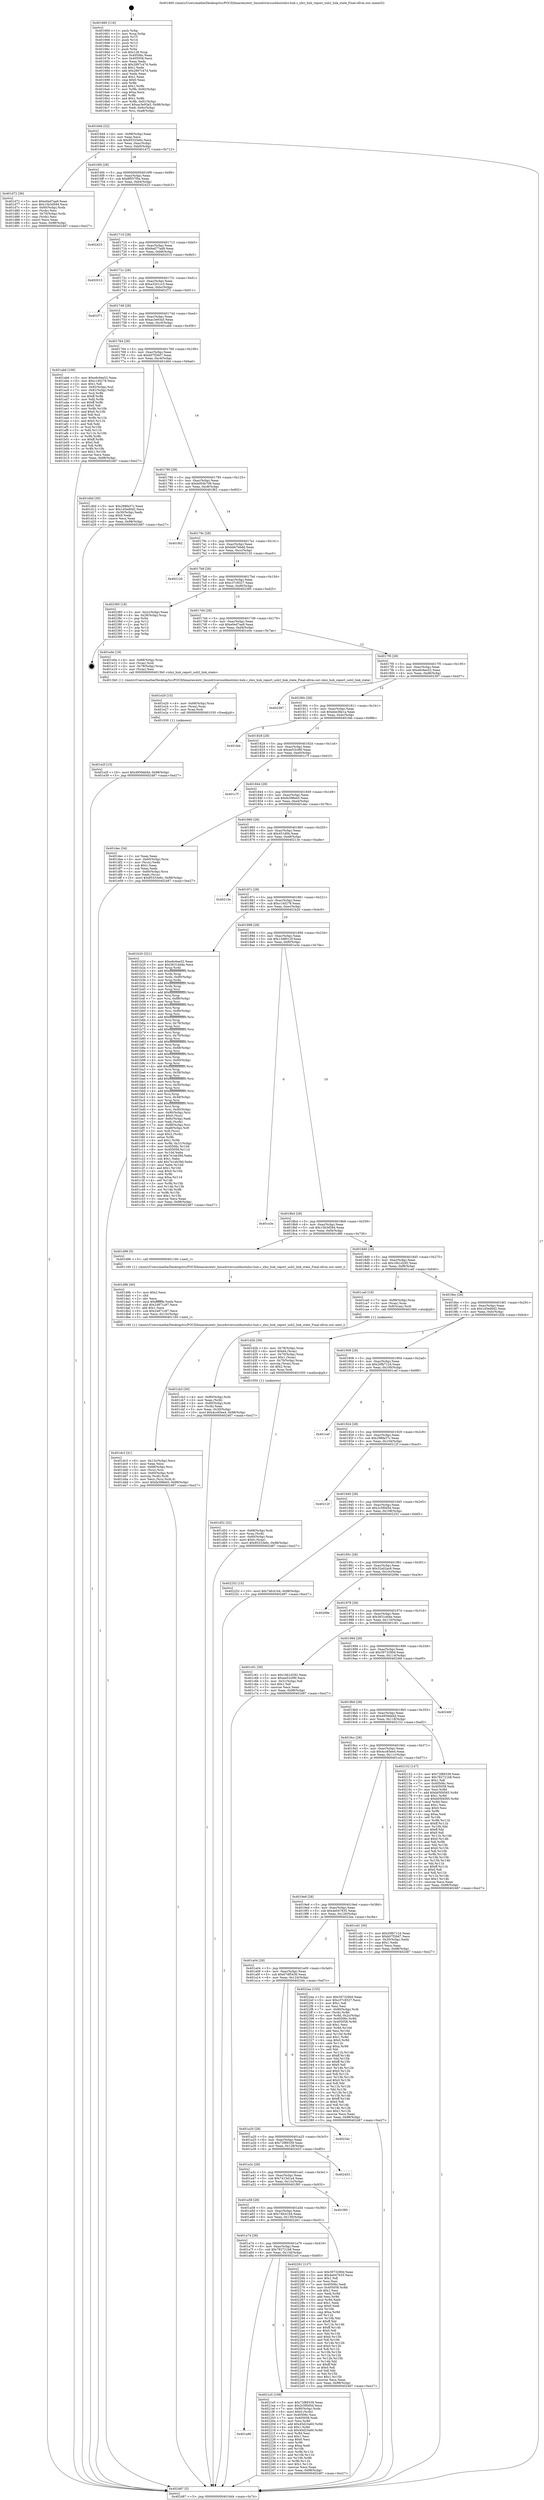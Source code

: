 digraph "0x401660" {
  label = "0x401660 (/mnt/c/Users/mathe/Desktop/tcc/POCII/binaries/extr_linuxdriversusbhostxhci-hub.c_xhci_hub_report_usb2_link_state_Final-ollvm.out::main(0))"
  labelloc = "t"
  node[shape=record]

  Entry [label="",width=0.3,height=0.3,shape=circle,fillcolor=black,style=filled]
  "0x4016d4" [label="{
     0x4016d4 [32]\l
     | [instrs]\l
     &nbsp;&nbsp;0x4016d4 \<+6\>: mov -0x98(%rbp),%eax\l
     &nbsp;&nbsp;0x4016da \<+2\>: mov %eax,%ecx\l
     &nbsp;&nbsp;0x4016dc \<+6\>: sub $0x85333e6c,%ecx\l
     &nbsp;&nbsp;0x4016e2 \<+6\>: mov %eax,-0xac(%rbp)\l
     &nbsp;&nbsp;0x4016e8 \<+6\>: mov %ecx,-0xb0(%rbp)\l
     &nbsp;&nbsp;0x4016ee \<+6\>: je 0000000000401d72 \<main+0x712\>\l
  }"]
  "0x401d72" [label="{
     0x401d72 [36]\l
     | [instrs]\l
     &nbsp;&nbsp;0x401d72 \<+5\>: mov $0xe0ed7aa9,%eax\l
     &nbsp;&nbsp;0x401d77 \<+5\>: mov $0x15b3d594,%ecx\l
     &nbsp;&nbsp;0x401d7c \<+4\>: mov -0x60(%rbp),%rdx\l
     &nbsp;&nbsp;0x401d80 \<+2\>: mov (%rdx),%esi\l
     &nbsp;&nbsp;0x401d82 \<+4\>: mov -0x70(%rbp),%rdx\l
     &nbsp;&nbsp;0x401d86 \<+2\>: cmp (%rdx),%esi\l
     &nbsp;&nbsp;0x401d88 \<+3\>: cmovl %ecx,%eax\l
     &nbsp;&nbsp;0x401d8b \<+6\>: mov %eax,-0x98(%rbp)\l
     &nbsp;&nbsp;0x401d91 \<+5\>: jmp 0000000000402487 \<main+0xe27\>\l
  }"]
  "0x4016f4" [label="{
     0x4016f4 [28]\l
     | [instrs]\l
     &nbsp;&nbsp;0x4016f4 \<+5\>: jmp 00000000004016f9 \<main+0x99\>\l
     &nbsp;&nbsp;0x4016f9 \<+6\>: mov -0xac(%rbp),%eax\l
     &nbsp;&nbsp;0x4016ff \<+5\>: sub $0x8f557f5e,%eax\l
     &nbsp;&nbsp;0x401704 \<+6\>: mov %eax,-0xb4(%rbp)\l
     &nbsp;&nbsp;0x40170a \<+6\>: je 0000000000402423 \<main+0xdc3\>\l
  }"]
  Exit [label="",width=0.3,height=0.3,shape=circle,fillcolor=black,style=filled,peripheries=2]
  "0x402423" [label="{
     0x402423\l
  }", style=dashed]
  "0x401710" [label="{
     0x401710 [28]\l
     | [instrs]\l
     &nbsp;&nbsp;0x401710 \<+5\>: jmp 0000000000401715 \<main+0xb5\>\l
     &nbsp;&nbsp;0x401715 \<+6\>: mov -0xac(%rbp),%eax\l
     &nbsp;&nbsp;0x40171b \<+5\>: sub $0x9ad77ad9,%eax\l
     &nbsp;&nbsp;0x401720 \<+6\>: mov %eax,-0xb8(%rbp)\l
     &nbsp;&nbsp;0x401726 \<+6\>: je 0000000000402015 \<main+0x9b5\>\l
  }"]
  "0x401a90" [label="{
     0x401a90\l
  }", style=dashed]
  "0x402015" [label="{
     0x402015\l
  }", style=dashed]
  "0x40172c" [label="{
     0x40172c [28]\l
     | [instrs]\l
     &nbsp;&nbsp;0x40172c \<+5\>: jmp 0000000000401731 \<main+0xd1\>\l
     &nbsp;&nbsp;0x401731 \<+6\>: mov -0xac(%rbp),%eax\l
     &nbsp;&nbsp;0x401737 \<+5\>: sub $0xa3201cc3,%eax\l
     &nbsp;&nbsp;0x40173c \<+6\>: mov %eax,-0xbc(%rbp)\l
     &nbsp;&nbsp;0x401742 \<+6\>: je 0000000000401f71 \<main+0x911\>\l
  }"]
  "0x4021e5" [label="{
     0x4021e5 [109]\l
     | [instrs]\l
     &nbsp;&nbsp;0x4021e5 \<+5\>: mov $0x72f89339,%eax\l
     &nbsp;&nbsp;0x4021ea \<+5\>: mov $0x2c5f0d5d,%ecx\l
     &nbsp;&nbsp;0x4021ef \<+7\>: mov -0x90(%rbp),%rdx\l
     &nbsp;&nbsp;0x4021f6 \<+6\>: movl $0x0,(%rdx)\l
     &nbsp;&nbsp;0x4021fc \<+7\>: mov 0x40506c,%esi\l
     &nbsp;&nbsp;0x402203 \<+7\>: mov 0x405058,%edi\l
     &nbsp;&nbsp;0x40220a \<+3\>: mov %esi,%r8d\l
     &nbsp;&nbsp;0x40220d \<+7\>: add $0x45d23a60,%r8d\l
     &nbsp;&nbsp;0x402214 \<+4\>: sub $0x1,%r8d\l
     &nbsp;&nbsp;0x402218 \<+7\>: sub $0x45d23a60,%r8d\l
     &nbsp;&nbsp;0x40221f \<+4\>: imul %r8d,%esi\l
     &nbsp;&nbsp;0x402223 \<+3\>: and $0x1,%esi\l
     &nbsp;&nbsp;0x402226 \<+3\>: cmp $0x0,%esi\l
     &nbsp;&nbsp;0x402229 \<+4\>: sete %r9b\l
     &nbsp;&nbsp;0x40222d \<+3\>: cmp $0xa,%edi\l
     &nbsp;&nbsp;0x402230 \<+4\>: setl %r10b\l
     &nbsp;&nbsp;0x402234 \<+3\>: mov %r9b,%r11b\l
     &nbsp;&nbsp;0x402237 \<+3\>: and %r10b,%r11b\l
     &nbsp;&nbsp;0x40223a \<+3\>: xor %r10b,%r9b\l
     &nbsp;&nbsp;0x40223d \<+3\>: or %r9b,%r11b\l
     &nbsp;&nbsp;0x402240 \<+4\>: test $0x1,%r11b\l
     &nbsp;&nbsp;0x402244 \<+3\>: cmovne %ecx,%eax\l
     &nbsp;&nbsp;0x402247 \<+6\>: mov %eax,-0x98(%rbp)\l
     &nbsp;&nbsp;0x40224d \<+5\>: jmp 0000000000402487 \<main+0xe27\>\l
  }"]
  "0x401f71" [label="{
     0x401f71\l
  }", style=dashed]
  "0x401748" [label="{
     0x401748 [28]\l
     | [instrs]\l
     &nbsp;&nbsp;0x401748 \<+5\>: jmp 000000000040174d \<main+0xed\>\l
     &nbsp;&nbsp;0x40174d \<+6\>: mov -0xac(%rbp),%eax\l
     &nbsp;&nbsp;0x401753 \<+5\>: sub $0xac3e93a5,%eax\l
     &nbsp;&nbsp;0x401758 \<+6\>: mov %eax,-0xc0(%rbp)\l
     &nbsp;&nbsp;0x40175e \<+6\>: je 0000000000401ab6 \<main+0x456\>\l
  }"]
  "0x401a74" [label="{
     0x401a74 [28]\l
     | [instrs]\l
     &nbsp;&nbsp;0x401a74 \<+5\>: jmp 0000000000401a79 \<main+0x419\>\l
     &nbsp;&nbsp;0x401a79 \<+6\>: mov -0xac(%rbp),%eax\l
     &nbsp;&nbsp;0x401a7f \<+5\>: sub $0x782721b8,%eax\l
     &nbsp;&nbsp;0x401a84 \<+6\>: mov %eax,-0x134(%rbp)\l
     &nbsp;&nbsp;0x401a8a \<+6\>: je 00000000004021e5 \<main+0xb85\>\l
  }"]
  "0x401ab6" [label="{
     0x401ab6 [106]\l
     | [instrs]\l
     &nbsp;&nbsp;0x401ab6 \<+5\>: mov $0xe6c6ee52,%eax\l
     &nbsp;&nbsp;0x401abb \<+5\>: mov $0xc140278,%ecx\l
     &nbsp;&nbsp;0x401ac0 \<+2\>: mov $0x1,%dl\l
     &nbsp;&nbsp;0x401ac2 \<+7\>: mov -0x92(%rbp),%sil\l
     &nbsp;&nbsp;0x401ac9 \<+7\>: mov -0x91(%rbp),%dil\l
     &nbsp;&nbsp;0x401ad0 \<+3\>: mov %sil,%r8b\l
     &nbsp;&nbsp;0x401ad3 \<+4\>: xor $0xff,%r8b\l
     &nbsp;&nbsp;0x401ad7 \<+3\>: mov %dil,%r9b\l
     &nbsp;&nbsp;0x401ada \<+4\>: xor $0xff,%r9b\l
     &nbsp;&nbsp;0x401ade \<+3\>: xor $0x0,%dl\l
     &nbsp;&nbsp;0x401ae1 \<+3\>: mov %r8b,%r10b\l
     &nbsp;&nbsp;0x401ae4 \<+4\>: and $0x0,%r10b\l
     &nbsp;&nbsp;0x401ae8 \<+3\>: and %dl,%sil\l
     &nbsp;&nbsp;0x401aeb \<+3\>: mov %r9b,%r11b\l
     &nbsp;&nbsp;0x401aee \<+4\>: and $0x0,%r11b\l
     &nbsp;&nbsp;0x401af2 \<+3\>: and %dl,%dil\l
     &nbsp;&nbsp;0x401af5 \<+3\>: or %sil,%r10b\l
     &nbsp;&nbsp;0x401af8 \<+3\>: or %dil,%r11b\l
     &nbsp;&nbsp;0x401afb \<+3\>: xor %r11b,%r10b\l
     &nbsp;&nbsp;0x401afe \<+3\>: or %r9b,%r8b\l
     &nbsp;&nbsp;0x401b01 \<+4\>: xor $0xff,%r8b\l
     &nbsp;&nbsp;0x401b05 \<+3\>: or $0x0,%dl\l
     &nbsp;&nbsp;0x401b08 \<+3\>: and %dl,%r8b\l
     &nbsp;&nbsp;0x401b0b \<+3\>: or %r8b,%r10b\l
     &nbsp;&nbsp;0x401b0e \<+4\>: test $0x1,%r10b\l
     &nbsp;&nbsp;0x401b12 \<+3\>: cmovne %ecx,%eax\l
     &nbsp;&nbsp;0x401b15 \<+6\>: mov %eax,-0x98(%rbp)\l
     &nbsp;&nbsp;0x401b1b \<+5\>: jmp 0000000000402487 \<main+0xe27\>\l
  }"]
  "0x401764" [label="{
     0x401764 [28]\l
     | [instrs]\l
     &nbsp;&nbsp;0x401764 \<+5\>: jmp 0000000000401769 \<main+0x109\>\l
     &nbsp;&nbsp;0x401769 \<+6\>: mov -0xac(%rbp),%eax\l
     &nbsp;&nbsp;0x40176f \<+5\>: sub $0xb07f26d7,%eax\l
     &nbsp;&nbsp;0x401774 \<+6\>: mov %eax,-0xc4(%rbp)\l
     &nbsp;&nbsp;0x40177a \<+6\>: je 0000000000401d0d \<main+0x6ad\>\l
  }"]
  "0x402487" [label="{
     0x402487 [5]\l
     | [instrs]\l
     &nbsp;&nbsp;0x402487 \<+5\>: jmp 00000000004016d4 \<main+0x74\>\l
  }"]
  "0x401660" [label="{
     0x401660 [116]\l
     | [instrs]\l
     &nbsp;&nbsp;0x401660 \<+1\>: push %rbp\l
     &nbsp;&nbsp;0x401661 \<+3\>: mov %rsp,%rbp\l
     &nbsp;&nbsp;0x401664 \<+2\>: push %r15\l
     &nbsp;&nbsp;0x401666 \<+2\>: push %r14\l
     &nbsp;&nbsp;0x401668 \<+2\>: push %r13\l
     &nbsp;&nbsp;0x40166a \<+2\>: push %r12\l
     &nbsp;&nbsp;0x40166c \<+1\>: push %rbx\l
     &nbsp;&nbsp;0x40166d \<+7\>: sub $0x128,%rsp\l
     &nbsp;&nbsp;0x401674 \<+7\>: mov 0x40506c,%eax\l
     &nbsp;&nbsp;0x40167b \<+7\>: mov 0x405058,%ecx\l
     &nbsp;&nbsp;0x401682 \<+2\>: mov %eax,%edx\l
     &nbsp;&nbsp;0x401684 \<+6\>: sub $0x2897c47d,%edx\l
     &nbsp;&nbsp;0x40168a \<+3\>: sub $0x1,%edx\l
     &nbsp;&nbsp;0x40168d \<+6\>: add $0x2897c47d,%edx\l
     &nbsp;&nbsp;0x401693 \<+3\>: imul %edx,%eax\l
     &nbsp;&nbsp;0x401696 \<+3\>: and $0x1,%eax\l
     &nbsp;&nbsp;0x401699 \<+3\>: cmp $0x0,%eax\l
     &nbsp;&nbsp;0x40169c \<+4\>: sete %r8b\l
     &nbsp;&nbsp;0x4016a0 \<+4\>: and $0x1,%r8b\l
     &nbsp;&nbsp;0x4016a4 \<+7\>: mov %r8b,-0x92(%rbp)\l
     &nbsp;&nbsp;0x4016ab \<+3\>: cmp $0xa,%ecx\l
     &nbsp;&nbsp;0x4016ae \<+4\>: setl %r8b\l
     &nbsp;&nbsp;0x4016b2 \<+4\>: and $0x1,%r8b\l
     &nbsp;&nbsp;0x4016b6 \<+7\>: mov %r8b,-0x91(%rbp)\l
     &nbsp;&nbsp;0x4016bd \<+10\>: movl $0xac3e93a5,-0x98(%rbp)\l
     &nbsp;&nbsp;0x4016c7 \<+6\>: mov %edi,-0x9c(%rbp)\l
     &nbsp;&nbsp;0x4016cd \<+7\>: mov %rsi,-0xa8(%rbp)\l
  }"]
  "0x402261" [label="{
     0x402261 [137]\l
     | [instrs]\l
     &nbsp;&nbsp;0x402261 \<+5\>: mov $0x3973290d,%eax\l
     &nbsp;&nbsp;0x402266 \<+5\>: mov $0x4e047635,%ecx\l
     &nbsp;&nbsp;0x40226b \<+2\>: mov $0x1,%dl\l
     &nbsp;&nbsp;0x40226d \<+2\>: xor %esi,%esi\l
     &nbsp;&nbsp;0x40226f \<+7\>: mov 0x40506c,%edi\l
     &nbsp;&nbsp;0x402276 \<+8\>: mov 0x405058,%r8d\l
     &nbsp;&nbsp;0x40227e \<+3\>: sub $0x1,%esi\l
     &nbsp;&nbsp;0x402281 \<+3\>: mov %edi,%r9d\l
     &nbsp;&nbsp;0x402284 \<+3\>: add %esi,%r9d\l
     &nbsp;&nbsp;0x402287 \<+4\>: imul %r9d,%edi\l
     &nbsp;&nbsp;0x40228b \<+3\>: and $0x1,%edi\l
     &nbsp;&nbsp;0x40228e \<+3\>: cmp $0x0,%edi\l
     &nbsp;&nbsp;0x402291 \<+4\>: sete %r10b\l
     &nbsp;&nbsp;0x402295 \<+4\>: cmp $0xa,%r8d\l
     &nbsp;&nbsp;0x402299 \<+4\>: setl %r11b\l
     &nbsp;&nbsp;0x40229d \<+3\>: mov %r10b,%bl\l
     &nbsp;&nbsp;0x4022a0 \<+3\>: xor $0xff,%bl\l
     &nbsp;&nbsp;0x4022a3 \<+3\>: mov %r11b,%r14b\l
     &nbsp;&nbsp;0x4022a6 \<+4\>: xor $0xff,%r14b\l
     &nbsp;&nbsp;0x4022aa \<+3\>: xor $0x0,%dl\l
     &nbsp;&nbsp;0x4022ad \<+3\>: mov %bl,%r15b\l
     &nbsp;&nbsp;0x4022b0 \<+4\>: and $0x0,%r15b\l
     &nbsp;&nbsp;0x4022b4 \<+3\>: and %dl,%r10b\l
     &nbsp;&nbsp;0x4022b7 \<+3\>: mov %r14b,%r12b\l
     &nbsp;&nbsp;0x4022ba \<+4\>: and $0x0,%r12b\l
     &nbsp;&nbsp;0x4022be \<+3\>: and %dl,%r11b\l
     &nbsp;&nbsp;0x4022c1 \<+3\>: or %r10b,%r15b\l
     &nbsp;&nbsp;0x4022c4 \<+3\>: or %r11b,%r12b\l
     &nbsp;&nbsp;0x4022c7 \<+3\>: xor %r12b,%r15b\l
     &nbsp;&nbsp;0x4022ca \<+3\>: or %r14b,%bl\l
     &nbsp;&nbsp;0x4022cd \<+3\>: xor $0xff,%bl\l
     &nbsp;&nbsp;0x4022d0 \<+3\>: or $0x0,%dl\l
     &nbsp;&nbsp;0x4022d3 \<+2\>: and %dl,%bl\l
     &nbsp;&nbsp;0x4022d5 \<+3\>: or %bl,%r15b\l
     &nbsp;&nbsp;0x4022d8 \<+4\>: test $0x1,%r15b\l
     &nbsp;&nbsp;0x4022dc \<+3\>: cmovne %ecx,%eax\l
     &nbsp;&nbsp;0x4022df \<+6\>: mov %eax,-0x98(%rbp)\l
     &nbsp;&nbsp;0x4022e5 \<+5\>: jmp 0000000000402487 \<main+0xe27\>\l
  }"]
  "0x401d0d" [label="{
     0x401d0d [30]\l
     | [instrs]\l
     &nbsp;&nbsp;0x401d0d \<+5\>: mov $0x298fa37c,%eax\l
     &nbsp;&nbsp;0x401d12 \<+5\>: mov $0x1d3ed0d2,%ecx\l
     &nbsp;&nbsp;0x401d17 \<+3\>: mov -0x30(%rbp),%edx\l
     &nbsp;&nbsp;0x401d1a \<+3\>: cmp $0x0,%edx\l
     &nbsp;&nbsp;0x401d1d \<+3\>: cmove %ecx,%eax\l
     &nbsp;&nbsp;0x401d20 \<+6\>: mov %eax,-0x98(%rbp)\l
     &nbsp;&nbsp;0x401d26 \<+5\>: jmp 0000000000402487 \<main+0xe27\>\l
  }"]
  "0x401780" [label="{
     0x401780 [28]\l
     | [instrs]\l
     &nbsp;&nbsp;0x401780 \<+5\>: jmp 0000000000401785 \<main+0x125\>\l
     &nbsp;&nbsp;0x401785 \<+6\>: mov -0xac(%rbp),%eax\l
     &nbsp;&nbsp;0x40178b \<+5\>: sub $0xb093b709,%eax\l
     &nbsp;&nbsp;0x401790 \<+6\>: mov %eax,-0xc8(%rbp)\l
     &nbsp;&nbsp;0x401796 \<+6\>: je 0000000000401f62 \<main+0x902\>\l
  }"]
  "0x401a58" [label="{
     0x401a58 [28]\l
     | [instrs]\l
     &nbsp;&nbsp;0x401a58 \<+5\>: jmp 0000000000401a5d \<main+0x3fd\>\l
     &nbsp;&nbsp;0x401a5d \<+6\>: mov -0xac(%rbp),%eax\l
     &nbsp;&nbsp;0x401a63 \<+5\>: sub $0x74fc41b4,%eax\l
     &nbsp;&nbsp;0x401a68 \<+6\>: mov %eax,-0x130(%rbp)\l
     &nbsp;&nbsp;0x401a6e \<+6\>: je 0000000000402261 \<main+0xc01\>\l
  }"]
  "0x401f62" [label="{
     0x401f62\l
  }", style=dashed]
  "0x40179c" [label="{
     0x40179c [28]\l
     | [instrs]\l
     &nbsp;&nbsp;0x40179c \<+5\>: jmp 00000000004017a1 \<main+0x141\>\l
     &nbsp;&nbsp;0x4017a1 \<+6\>: mov -0xac(%rbp),%eax\l
     &nbsp;&nbsp;0x4017a7 \<+5\>: sub $0xbbb7bbdd,%eax\l
     &nbsp;&nbsp;0x4017ac \<+6\>: mov %eax,-0xcc(%rbp)\l
     &nbsp;&nbsp;0x4017b2 \<+6\>: je 0000000000402120 \<main+0xac0\>\l
  }"]
  "0x401f95" [label="{
     0x401f95\l
  }", style=dashed]
  "0x402120" [label="{
     0x402120\l
  }", style=dashed]
  "0x4017b8" [label="{
     0x4017b8 [28]\l
     | [instrs]\l
     &nbsp;&nbsp;0x4017b8 \<+5\>: jmp 00000000004017bd \<main+0x15d\>\l
     &nbsp;&nbsp;0x4017bd \<+6\>: mov -0xac(%rbp),%eax\l
     &nbsp;&nbsp;0x4017c3 \<+5\>: sub $0xc37c9327,%eax\l
     &nbsp;&nbsp;0x4017c8 \<+6\>: mov %eax,-0xd0(%rbp)\l
     &nbsp;&nbsp;0x4017ce \<+6\>: je 0000000000402385 \<main+0xd25\>\l
  }"]
  "0x401a3c" [label="{
     0x401a3c [28]\l
     | [instrs]\l
     &nbsp;&nbsp;0x401a3c \<+5\>: jmp 0000000000401a41 \<main+0x3e1\>\l
     &nbsp;&nbsp;0x401a41 \<+6\>: mov -0xac(%rbp),%eax\l
     &nbsp;&nbsp;0x401a47 \<+5\>: sub $0x7415d1a4,%eax\l
     &nbsp;&nbsp;0x401a4c \<+6\>: mov %eax,-0x12c(%rbp)\l
     &nbsp;&nbsp;0x401a52 \<+6\>: je 0000000000401f95 \<main+0x935\>\l
  }"]
  "0x402385" [label="{
     0x402385 [18]\l
     | [instrs]\l
     &nbsp;&nbsp;0x402385 \<+3\>: mov -0x2c(%rbp),%eax\l
     &nbsp;&nbsp;0x402388 \<+4\>: lea -0x28(%rbp),%rsp\l
     &nbsp;&nbsp;0x40238c \<+1\>: pop %rbx\l
     &nbsp;&nbsp;0x40238d \<+2\>: pop %r12\l
     &nbsp;&nbsp;0x40238f \<+2\>: pop %r13\l
     &nbsp;&nbsp;0x402391 \<+2\>: pop %r14\l
     &nbsp;&nbsp;0x402393 \<+2\>: pop %r15\l
     &nbsp;&nbsp;0x402395 \<+1\>: pop %rbp\l
     &nbsp;&nbsp;0x402396 \<+1\>: ret\l
  }"]
  "0x4017d4" [label="{
     0x4017d4 [28]\l
     | [instrs]\l
     &nbsp;&nbsp;0x4017d4 \<+5\>: jmp 00000000004017d9 \<main+0x179\>\l
     &nbsp;&nbsp;0x4017d9 \<+6\>: mov -0xac(%rbp),%eax\l
     &nbsp;&nbsp;0x4017df \<+5\>: sub $0xe0ed7aa9,%eax\l
     &nbsp;&nbsp;0x4017e4 \<+6\>: mov %eax,-0xd4(%rbp)\l
     &nbsp;&nbsp;0x4017ea \<+6\>: je 0000000000401e0e \<main+0x7ae\>\l
  }"]
  "0x402453" [label="{
     0x402453\l
  }", style=dashed]
  "0x401e0e" [label="{
     0x401e0e [18]\l
     | [instrs]\l
     &nbsp;&nbsp;0x401e0e \<+4\>: mov -0x68(%rbp),%rax\l
     &nbsp;&nbsp;0x401e12 \<+3\>: mov (%rax),%rdi\l
     &nbsp;&nbsp;0x401e15 \<+4\>: mov -0x78(%rbp),%rax\l
     &nbsp;&nbsp;0x401e19 \<+2\>: mov (%rax),%esi\l
     &nbsp;&nbsp;0x401e1b \<+5\>: call 00000000004013b0 \<xhci_hub_report_usb2_link_state\>\l
     | [calls]\l
     &nbsp;&nbsp;0x4013b0 \{1\} (/mnt/c/Users/mathe/Desktop/tcc/POCII/binaries/extr_linuxdriversusbhostxhci-hub.c_xhci_hub_report_usb2_link_state_Final-ollvm.out::xhci_hub_report_usb2_link_state)\l
  }"]
  "0x4017f0" [label="{
     0x4017f0 [28]\l
     | [instrs]\l
     &nbsp;&nbsp;0x4017f0 \<+5\>: jmp 00000000004017f5 \<main+0x195\>\l
     &nbsp;&nbsp;0x4017f5 \<+6\>: mov -0xac(%rbp),%eax\l
     &nbsp;&nbsp;0x4017fb \<+5\>: sub $0xe6c6ee52,%eax\l
     &nbsp;&nbsp;0x401800 \<+6\>: mov %eax,-0xd8(%rbp)\l
     &nbsp;&nbsp;0x401806 \<+6\>: je 0000000000402397 \<main+0xd37\>\l
  }"]
  "0x401a20" [label="{
     0x401a20 [28]\l
     | [instrs]\l
     &nbsp;&nbsp;0x401a20 \<+5\>: jmp 0000000000401a25 \<main+0x3c5\>\l
     &nbsp;&nbsp;0x401a25 \<+6\>: mov -0xac(%rbp),%eax\l
     &nbsp;&nbsp;0x401a2b \<+5\>: sub $0x72f89339,%eax\l
     &nbsp;&nbsp;0x401a30 \<+6\>: mov %eax,-0x128(%rbp)\l
     &nbsp;&nbsp;0x401a36 \<+6\>: je 0000000000402453 \<main+0xdf3\>\l
  }"]
  "0x402397" [label="{
     0x402397\l
  }", style=dashed]
  "0x40180c" [label="{
     0x40180c [28]\l
     | [instrs]\l
     &nbsp;&nbsp;0x40180c \<+5\>: jmp 0000000000401811 \<main+0x1b1\>\l
     &nbsp;&nbsp;0x401811 \<+6\>: mov -0xac(%rbp),%eax\l
     &nbsp;&nbsp;0x401817 \<+5\>: sub $0xebe38e1a,%eax\l
     &nbsp;&nbsp;0x40181c \<+6\>: mov %eax,-0xdc(%rbp)\l
     &nbsp;&nbsp;0x401822 \<+6\>: je 0000000000401feb \<main+0x98b\>\l
  }"]
  "0x4023dc" [label="{
     0x4023dc\l
  }", style=dashed]
  "0x401feb" [label="{
     0x401feb\l
  }", style=dashed]
  "0x401828" [label="{
     0x401828 [28]\l
     | [instrs]\l
     &nbsp;&nbsp;0x401828 \<+5\>: jmp 000000000040182d \<main+0x1cd\>\l
     &nbsp;&nbsp;0x40182d \<+6\>: mov -0xac(%rbp),%eax\l
     &nbsp;&nbsp;0x401833 \<+5\>: sub $0xee53c0f0,%eax\l
     &nbsp;&nbsp;0x401838 \<+6\>: mov %eax,-0xe0(%rbp)\l
     &nbsp;&nbsp;0x40183e \<+6\>: je 0000000000401c7f \<main+0x61f\>\l
  }"]
  "0x401a04" [label="{
     0x401a04 [28]\l
     | [instrs]\l
     &nbsp;&nbsp;0x401a04 \<+5\>: jmp 0000000000401a09 \<main+0x3a9\>\l
     &nbsp;&nbsp;0x401a09 \<+6\>: mov -0xac(%rbp),%eax\l
     &nbsp;&nbsp;0x401a0f \<+5\>: sub $0x67df5436,%eax\l
     &nbsp;&nbsp;0x401a14 \<+6\>: mov %eax,-0x124(%rbp)\l
     &nbsp;&nbsp;0x401a1a \<+6\>: je 00000000004023dc \<main+0xd7c\>\l
  }"]
  "0x401c7f" [label="{
     0x401c7f\l
  }", style=dashed]
  "0x401844" [label="{
     0x401844 [28]\l
     | [instrs]\l
     &nbsp;&nbsp;0x401844 \<+5\>: jmp 0000000000401849 \<main+0x1e9\>\l
     &nbsp;&nbsp;0x401849 \<+6\>: mov -0xac(%rbp),%eax\l
     &nbsp;&nbsp;0x40184f \<+5\>: sub $0xfa398eb5,%eax\l
     &nbsp;&nbsp;0x401854 \<+6\>: mov %eax,-0xe4(%rbp)\l
     &nbsp;&nbsp;0x40185a \<+6\>: je 0000000000401dec \<main+0x78c\>\l
  }"]
  "0x4022ea" [label="{
     0x4022ea [155]\l
     | [instrs]\l
     &nbsp;&nbsp;0x4022ea \<+5\>: mov $0x3973290d,%eax\l
     &nbsp;&nbsp;0x4022ef \<+5\>: mov $0xc37c9327,%ecx\l
     &nbsp;&nbsp;0x4022f4 \<+2\>: mov $0x1,%dl\l
     &nbsp;&nbsp;0x4022f6 \<+2\>: xor %esi,%esi\l
     &nbsp;&nbsp;0x4022f8 \<+7\>: mov -0x90(%rbp),%rdi\l
     &nbsp;&nbsp;0x4022ff \<+3\>: mov (%rdi),%r8d\l
     &nbsp;&nbsp;0x402302 \<+4\>: mov %r8d,-0x2c(%rbp)\l
     &nbsp;&nbsp;0x402306 \<+8\>: mov 0x40506c,%r8d\l
     &nbsp;&nbsp;0x40230e \<+8\>: mov 0x405058,%r9d\l
     &nbsp;&nbsp;0x402316 \<+3\>: sub $0x1,%esi\l
     &nbsp;&nbsp;0x402319 \<+3\>: mov %r8d,%r10d\l
     &nbsp;&nbsp;0x40231c \<+3\>: add %esi,%r10d\l
     &nbsp;&nbsp;0x40231f \<+4\>: imul %r10d,%r8d\l
     &nbsp;&nbsp;0x402323 \<+4\>: and $0x1,%r8d\l
     &nbsp;&nbsp;0x402327 \<+4\>: cmp $0x0,%r8d\l
     &nbsp;&nbsp;0x40232b \<+4\>: sete %r11b\l
     &nbsp;&nbsp;0x40232f \<+4\>: cmp $0xa,%r9d\l
     &nbsp;&nbsp;0x402333 \<+3\>: setl %bl\l
     &nbsp;&nbsp;0x402336 \<+3\>: mov %r11b,%r14b\l
     &nbsp;&nbsp;0x402339 \<+4\>: xor $0xff,%r14b\l
     &nbsp;&nbsp;0x40233d \<+3\>: mov %bl,%r15b\l
     &nbsp;&nbsp;0x402340 \<+4\>: xor $0xff,%r15b\l
     &nbsp;&nbsp;0x402344 \<+3\>: xor $0x0,%dl\l
     &nbsp;&nbsp;0x402347 \<+3\>: mov %r14b,%r12b\l
     &nbsp;&nbsp;0x40234a \<+4\>: and $0x0,%r12b\l
     &nbsp;&nbsp;0x40234e \<+3\>: and %dl,%r11b\l
     &nbsp;&nbsp;0x402351 \<+3\>: mov %r15b,%r13b\l
     &nbsp;&nbsp;0x402354 \<+4\>: and $0x0,%r13b\l
     &nbsp;&nbsp;0x402358 \<+2\>: and %dl,%bl\l
     &nbsp;&nbsp;0x40235a \<+3\>: or %r11b,%r12b\l
     &nbsp;&nbsp;0x40235d \<+3\>: or %bl,%r13b\l
     &nbsp;&nbsp;0x402360 \<+3\>: xor %r13b,%r12b\l
     &nbsp;&nbsp;0x402363 \<+3\>: or %r15b,%r14b\l
     &nbsp;&nbsp;0x402366 \<+4\>: xor $0xff,%r14b\l
     &nbsp;&nbsp;0x40236a \<+3\>: or $0x0,%dl\l
     &nbsp;&nbsp;0x40236d \<+3\>: and %dl,%r14b\l
     &nbsp;&nbsp;0x402370 \<+3\>: or %r14b,%r12b\l
     &nbsp;&nbsp;0x402373 \<+4\>: test $0x1,%r12b\l
     &nbsp;&nbsp;0x402377 \<+3\>: cmovne %ecx,%eax\l
     &nbsp;&nbsp;0x40237a \<+6\>: mov %eax,-0x98(%rbp)\l
     &nbsp;&nbsp;0x402380 \<+5\>: jmp 0000000000402487 \<main+0xe27\>\l
  }"]
  "0x401dec" [label="{
     0x401dec [34]\l
     | [instrs]\l
     &nbsp;&nbsp;0x401dec \<+2\>: xor %eax,%eax\l
     &nbsp;&nbsp;0x401dee \<+4\>: mov -0x60(%rbp),%rcx\l
     &nbsp;&nbsp;0x401df2 \<+2\>: mov (%rcx),%edx\l
     &nbsp;&nbsp;0x401df4 \<+3\>: sub $0x1,%eax\l
     &nbsp;&nbsp;0x401df7 \<+2\>: sub %eax,%edx\l
     &nbsp;&nbsp;0x401df9 \<+4\>: mov -0x60(%rbp),%rcx\l
     &nbsp;&nbsp;0x401dfd \<+2\>: mov %edx,(%rcx)\l
     &nbsp;&nbsp;0x401dff \<+10\>: movl $0x85333e6c,-0x98(%rbp)\l
     &nbsp;&nbsp;0x401e09 \<+5\>: jmp 0000000000402487 \<main+0xe27\>\l
  }"]
  "0x401860" [label="{
     0x401860 [28]\l
     | [instrs]\l
     &nbsp;&nbsp;0x401860 \<+5\>: jmp 0000000000401865 \<main+0x205\>\l
     &nbsp;&nbsp;0x401865 \<+6\>: mov -0xac(%rbp),%eax\l
     &nbsp;&nbsp;0x40186b \<+5\>: sub $0x451d0b,%eax\l
     &nbsp;&nbsp;0x401870 \<+6\>: mov %eax,-0xe8(%rbp)\l
     &nbsp;&nbsp;0x401876 \<+6\>: je 000000000040213e \<main+0xade\>\l
  }"]
  "0x401e2f" [label="{
     0x401e2f [15]\l
     | [instrs]\l
     &nbsp;&nbsp;0x401e2f \<+10\>: movl $0x4959dd4d,-0x98(%rbp)\l
     &nbsp;&nbsp;0x401e39 \<+5\>: jmp 0000000000402487 \<main+0xe27\>\l
  }"]
  "0x40213e" [label="{
     0x40213e\l
  }", style=dashed]
  "0x40187c" [label="{
     0x40187c [28]\l
     | [instrs]\l
     &nbsp;&nbsp;0x40187c \<+5\>: jmp 0000000000401881 \<main+0x221\>\l
     &nbsp;&nbsp;0x401881 \<+6\>: mov -0xac(%rbp),%eax\l
     &nbsp;&nbsp;0x401887 \<+5\>: sub $0xc140278,%eax\l
     &nbsp;&nbsp;0x40188c \<+6\>: mov %eax,-0xec(%rbp)\l
     &nbsp;&nbsp;0x401892 \<+6\>: je 0000000000401b20 \<main+0x4c0\>\l
  }"]
  "0x401e20" [label="{
     0x401e20 [15]\l
     | [instrs]\l
     &nbsp;&nbsp;0x401e20 \<+4\>: mov -0x68(%rbp),%rax\l
     &nbsp;&nbsp;0x401e24 \<+3\>: mov (%rax),%rax\l
     &nbsp;&nbsp;0x401e27 \<+3\>: mov %rax,%rdi\l
     &nbsp;&nbsp;0x401e2a \<+5\>: call 0000000000401030 \<free@plt\>\l
     | [calls]\l
     &nbsp;&nbsp;0x401030 \{1\} (unknown)\l
  }"]
  "0x401b20" [label="{
     0x401b20 [321]\l
     | [instrs]\l
     &nbsp;&nbsp;0x401b20 \<+5\>: mov $0xe6c6ee52,%eax\l
     &nbsp;&nbsp;0x401b25 \<+5\>: mov $0x3631dd4e,%ecx\l
     &nbsp;&nbsp;0x401b2a \<+3\>: mov %rsp,%rdx\l
     &nbsp;&nbsp;0x401b2d \<+4\>: add $0xfffffffffffffff0,%rdx\l
     &nbsp;&nbsp;0x401b31 \<+3\>: mov %rdx,%rsp\l
     &nbsp;&nbsp;0x401b34 \<+7\>: mov %rdx,-0x90(%rbp)\l
     &nbsp;&nbsp;0x401b3b \<+3\>: mov %rsp,%rdx\l
     &nbsp;&nbsp;0x401b3e \<+4\>: add $0xfffffffffffffff0,%rdx\l
     &nbsp;&nbsp;0x401b42 \<+3\>: mov %rdx,%rsp\l
     &nbsp;&nbsp;0x401b45 \<+3\>: mov %rsp,%rsi\l
     &nbsp;&nbsp;0x401b48 \<+4\>: add $0xfffffffffffffff0,%rsi\l
     &nbsp;&nbsp;0x401b4c \<+3\>: mov %rsi,%rsp\l
     &nbsp;&nbsp;0x401b4f \<+7\>: mov %rsi,-0x88(%rbp)\l
     &nbsp;&nbsp;0x401b56 \<+3\>: mov %rsp,%rsi\l
     &nbsp;&nbsp;0x401b59 \<+4\>: add $0xfffffffffffffff0,%rsi\l
     &nbsp;&nbsp;0x401b5d \<+3\>: mov %rsi,%rsp\l
     &nbsp;&nbsp;0x401b60 \<+4\>: mov %rsi,-0x80(%rbp)\l
     &nbsp;&nbsp;0x401b64 \<+3\>: mov %rsp,%rsi\l
     &nbsp;&nbsp;0x401b67 \<+4\>: add $0xfffffffffffffff0,%rsi\l
     &nbsp;&nbsp;0x401b6b \<+3\>: mov %rsi,%rsp\l
     &nbsp;&nbsp;0x401b6e \<+4\>: mov %rsi,-0x78(%rbp)\l
     &nbsp;&nbsp;0x401b72 \<+3\>: mov %rsp,%rsi\l
     &nbsp;&nbsp;0x401b75 \<+4\>: add $0xfffffffffffffff0,%rsi\l
     &nbsp;&nbsp;0x401b79 \<+3\>: mov %rsi,%rsp\l
     &nbsp;&nbsp;0x401b7c \<+4\>: mov %rsi,-0x70(%rbp)\l
     &nbsp;&nbsp;0x401b80 \<+3\>: mov %rsp,%rsi\l
     &nbsp;&nbsp;0x401b83 \<+4\>: add $0xfffffffffffffff0,%rsi\l
     &nbsp;&nbsp;0x401b87 \<+3\>: mov %rsi,%rsp\l
     &nbsp;&nbsp;0x401b8a \<+4\>: mov %rsi,-0x68(%rbp)\l
     &nbsp;&nbsp;0x401b8e \<+3\>: mov %rsp,%rsi\l
     &nbsp;&nbsp;0x401b91 \<+4\>: add $0xfffffffffffffff0,%rsi\l
     &nbsp;&nbsp;0x401b95 \<+3\>: mov %rsi,%rsp\l
     &nbsp;&nbsp;0x401b98 \<+4\>: mov %rsi,-0x60(%rbp)\l
     &nbsp;&nbsp;0x401b9c \<+3\>: mov %rsp,%rsi\l
     &nbsp;&nbsp;0x401b9f \<+4\>: add $0xfffffffffffffff0,%rsi\l
     &nbsp;&nbsp;0x401ba3 \<+3\>: mov %rsi,%rsp\l
     &nbsp;&nbsp;0x401ba6 \<+4\>: mov %rsi,-0x58(%rbp)\l
     &nbsp;&nbsp;0x401baa \<+3\>: mov %rsp,%rsi\l
     &nbsp;&nbsp;0x401bad \<+4\>: add $0xfffffffffffffff0,%rsi\l
     &nbsp;&nbsp;0x401bb1 \<+3\>: mov %rsi,%rsp\l
     &nbsp;&nbsp;0x401bb4 \<+4\>: mov %rsi,-0x50(%rbp)\l
     &nbsp;&nbsp;0x401bb8 \<+3\>: mov %rsp,%rsi\l
     &nbsp;&nbsp;0x401bbb \<+4\>: add $0xfffffffffffffff0,%rsi\l
     &nbsp;&nbsp;0x401bbf \<+3\>: mov %rsi,%rsp\l
     &nbsp;&nbsp;0x401bc2 \<+4\>: mov %rsi,-0x48(%rbp)\l
     &nbsp;&nbsp;0x401bc6 \<+3\>: mov %rsp,%rsi\l
     &nbsp;&nbsp;0x401bc9 \<+4\>: add $0xfffffffffffffff0,%rsi\l
     &nbsp;&nbsp;0x401bcd \<+3\>: mov %rsi,%rsp\l
     &nbsp;&nbsp;0x401bd0 \<+4\>: mov %rsi,-0x40(%rbp)\l
     &nbsp;&nbsp;0x401bd4 \<+7\>: mov -0x90(%rbp),%rsi\l
     &nbsp;&nbsp;0x401bdb \<+6\>: movl $0x0,(%rsi)\l
     &nbsp;&nbsp;0x401be1 \<+6\>: mov -0x9c(%rbp),%edi\l
     &nbsp;&nbsp;0x401be7 \<+2\>: mov %edi,(%rdx)\l
     &nbsp;&nbsp;0x401be9 \<+7\>: mov -0x88(%rbp),%rsi\l
     &nbsp;&nbsp;0x401bf0 \<+7\>: mov -0xa8(%rbp),%r8\l
     &nbsp;&nbsp;0x401bf7 \<+3\>: mov %r8,(%rsi)\l
     &nbsp;&nbsp;0x401bfa \<+3\>: cmpl $0x2,(%rdx)\l
     &nbsp;&nbsp;0x401bfd \<+4\>: setne %r9b\l
     &nbsp;&nbsp;0x401c01 \<+4\>: and $0x1,%r9b\l
     &nbsp;&nbsp;0x401c05 \<+4\>: mov %r9b,-0x31(%rbp)\l
     &nbsp;&nbsp;0x401c09 \<+8\>: mov 0x40506c,%r10d\l
     &nbsp;&nbsp;0x401c11 \<+8\>: mov 0x405058,%r11d\l
     &nbsp;&nbsp;0x401c19 \<+3\>: mov %r10d,%ebx\l
     &nbsp;&nbsp;0x401c1c \<+6\>: sub $0x7e1eb39d,%ebx\l
     &nbsp;&nbsp;0x401c22 \<+3\>: sub $0x1,%ebx\l
     &nbsp;&nbsp;0x401c25 \<+6\>: add $0x7e1eb39d,%ebx\l
     &nbsp;&nbsp;0x401c2b \<+4\>: imul %ebx,%r10d\l
     &nbsp;&nbsp;0x401c2f \<+4\>: and $0x1,%r10d\l
     &nbsp;&nbsp;0x401c33 \<+4\>: cmp $0x0,%r10d\l
     &nbsp;&nbsp;0x401c37 \<+4\>: sete %r9b\l
     &nbsp;&nbsp;0x401c3b \<+4\>: cmp $0xa,%r11d\l
     &nbsp;&nbsp;0x401c3f \<+4\>: setl %r14b\l
     &nbsp;&nbsp;0x401c43 \<+3\>: mov %r9b,%r15b\l
     &nbsp;&nbsp;0x401c46 \<+3\>: and %r14b,%r15b\l
     &nbsp;&nbsp;0x401c49 \<+3\>: xor %r14b,%r9b\l
     &nbsp;&nbsp;0x401c4c \<+3\>: or %r9b,%r15b\l
     &nbsp;&nbsp;0x401c4f \<+4\>: test $0x1,%r15b\l
     &nbsp;&nbsp;0x401c53 \<+3\>: cmovne %ecx,%eax\l
     &nbsp;&nbsp;0x401c56 \<+6\>: mov %eax,-0x98(%rbp)\l
     &nbsp;&nbsp;0x401c5c \<+5\>: jmp 0000000000402487 \<main+0xe27\>\l
  }"]
  "0x401898" [label="{
     0x401898 [28]\l
     | [instrs]\l
     &nbsp;&nbsp;0x401898 \<+5\>: jmp 000000000040189d \<main+0x23d\>\l
     &nbsp;&nbsp;0x40189d \<+6\>: mov -0xac(%rbp),%eax\l
     &nbsp;&nbsp;0x4018a3 \<+5\>: sub $0x13d8012f,%eax\l
     &nbsp;&nbsp;0x4018a8 \<+6\>: mov %eax,-0xf0(%rbp)\l
     &nbsp;&nbsp;0x4018ae \<+6\>: je 0000000000401e3e \<main+0x7de\>\l
  }"]
  "0x401dc3" [label="{
     0x401dc3 [41]\l
     | [instrs]\l
     &nbsp;&nbsp;0x401dc3 \<+6\>: mov -0x13c(%rbp),%ecx\l
     &nbsp;&nbsp;0x401dc9 \<+3\>: imul %eax,%ecx\l
     &nbsp;&nbsp;0x401dcc \<+4\>: mov -0x68(%rbp),%rsi\l
     &nbsp;&nbsp;0x401dd0 \<+3\>: mov (%rsi),%rsi\l
     &nbsp;&nbsp;0x401dd3 \<+4\>: mov -0x60(%rbp),%rdi\l
     &nbsp;&nbsp;0x401dd7 \<+3\>: movslq (%rdi),%rdi\l
     &nbsp;&nbsp;0x401dda \<+3\>: mov %ecx,(%rsi,%rdi,4)\l
     &nbsp;&nbsp;0x401ddd \<+10\>: movl $0xfa398eb5,-0x98(%rbp)\l
     &nbsp;&nbsp;0x401de7 \<+5\>: jmp 0000000000402487 \<main+0xe27\>\l
  }"]
  "0x401d9b" [label="{
     0x401d9b [40]\l
     | [instrs]\l
     &nbsp;&nbsp;0x401d9b \<+5\>: mov $0x2,%ecx\l
     &nbsp;&nbsp;0x401da0 \<+1\>: cltd\l
     &nbsp;&nbsp;0x401da1 \<+2\>: idiv %ecx\l
     &nbsp;&nbsp;0x401da3 \<+6\>: imul $0xfffffffe,%edx,%ecx\l
     &nbsp;&nbsp;0x401da9 \<+6\>: add $0x24871c87,%ecx\l
     &nbsp;&nbsp;0x401daf \<+3\>: add $0x1,%ecx\l
     &nbsp;&nbsp;0x401db2 \<+6\>: sub $0x24871c87,%ecx\l
     &nbsp;&nbsp;0x401db8 \<+6\>: mov %ecx,-0x13c(%rbp)\l
     &nbsp;&nbsp;0x401dbe \<+5\>: call 0000000000401160 \<next_i\>\l
     | [calls]\l
     &nbsp;&nbsp;0x401160 \{1\} (/mnt/c/Users/mathe/Desktop/tcc/POCII/binaries/extr_linuxdriversusbhostxhci-hub.c_xhci_hub_report_usb2_link_state_Final-ollvm.out::next_i)\l
  }"]
  "0x401e3e" [label="{
     0x401e3e\l
  }", style=dashed]
  "0x4018b4" [label="{
     0x4018b4 [28]\l
     | [instrs]\l
     &nbsp;&nbsp;0x4018b4 \<+5\>: jmp 00000000004018b9 \<main+0x259\>\l
     &nbsp;&nbsp;0x4018b9 \<+6\>: mov -0xac(%rbp),%eax\l
     &nbsp;&nbsp;0x4018bf \<+5\>: sub $0x15b3d594,%eax\l
     &nbsp;&nbsp;0x4018c4 \<+6\>: mov %eax,-0xf4(%rbp)\l
     &nbsp;&nbsp;0x4018ca \<+6\>: je 0000000000401d96 \<main+0x736\>\l
  }"]
  "0x401d52" [label="{
     0x401d52 [32]\l
     | [instrs]\l
     &nbsp;&nbsp;0x401d52 \<+4\>: mov -0x68(%rbp),%rdi\l
     &nbsp;&nbsp;0x401d56 \<+3\>: mov %rax,(%rdi)\l
     &nbsp;&nbsp;0x401d59 \<+4\>: mov -0x60(%rbp),%rax\l
     &nbsp;&nbsp;0x401d5d \<+6\>: movl $0x0,(%rax)\l
     &nbsp;&nbsp;0x401d63 \<+10\>: movl $0x85333e6c,-0x98(%rbp)\l
     &nbsp;&nbsp;0x401d6d \<+5\>: jmp 0000000000402487 \<main+0xe27\>\l
  }"]
  "0x401d96" [label="{
     0x401d96 [5]\l
     | [instrs]\l
     &nbsp;&nbsp;0x401d96 \<+5\>: call 0000000000401160 \<next_i\>\l
     | [calls]\l
     &nbsp;&nbsp;0x401160 \{1\} (/mnt/c/Users/mathe/Desktop/tcc/POCII/binaries/extr_linuxdriversusbhostxhci-hub.c_xhci_hub_report_usb2_link_state_Final-ollvm.out::next_i)\l
  }"]
  "0x4018d0" [label="{
     0x4018d0 [28]\l
     | [instrs]\l
     &nbsp;&nbsp;0x4018d0 \<+5\>: jmp 00000000004018d5 \<main+0x275\>\l
     &nbsp;&nbsp;0x4018d5 \<+6\>: mov -0xac(%rbp),%eax\l
     &nbsp;&nbsp;0x4018db \<+5\>: sub $0x16b1d292,%eax\l
     &nbsp;&nbsp;0x4018e0 \<+6\>: mov %eax,-0xf8(%rbp)\l
     &nbsp;&nbsp;0x4018e6 \<+6\>: je 0000000000401ca0 \<main+0x640\>\l
  }"]
  "0x4019e8" [label="{
     0x4019e8 [28]\l
     | [instrs]\l
     &nbsp;&nbsp;0x4019e8 \<+5\>: jmp 00000000004019ed \<main+0x38d\>\l
     &nbsp;&nbsp;0x4019ed \<+6\>: mov -0xac(%rbp),%eax\l
     &nbsp;&nbsp;0x4019f3 \<+5\>: sub $0x4e047635,%eax\l
     &nbsp;&nbsp;0x4019f8 \<+6\>: mov %eax,-0x120(%rbp)\l
     &nbsp;&nbsp;0x4019fe \<+6\>: je 00000000004022ea \<main+0xc8a\>\l
  }"]
  "0x401ca0" [label="{
     0x401ca0 [19]\l
     | [instrs]\l
     &nbsp;&nbsp;0x401ca0 \<+7\>: mov -0x88(%rbp),%rax\l
     &nbsp;&nbsp;0x401ca7 \<+3\>: mov (%rax),%rax\l
     &nbsp;&nbsp;0x401caa \<+4\>: mov 0x8(%rax),%rdi\l
     &nbsp;&nbsp;0x401cae \<+5\>: call 0000000000401060 \<atoi@plt\>\l
     | [calls]\l
     &nbsp;&nbsp;0x401060 \{1\} (unknown)\l
  }"]
  "0x4018ec" [label="{
     0x4018ec [28]\l
     | [instrs]\l
     &nbsp;&nbsp;0x4018ec \<+5\>: jmp 00000000004018f1 \<main+0x291\>\l
     &nbsp;&nbsp;0x4018f1 \<+6\>: mov -0xac(%rbp),%eax\l
     &nbsp;&nbsp;0x4018f7 \<+5\>: sub $0x1d3ed0d2,%eax\l
     &nbsp;&nbsp;0x4018fc \<+6\>: mov %eax,-0xfc(%rbp)\l
     &nbsp;&nbsp;0x401902 \<+6\>: je 0000000000401d2b \<main+0x6cb\>\l
  }"]
  "0x401cd1" [label="{
     0x401cd1 [30]\l
     | [instrs]\l
     &nbsp;&nbsp;0x401cd1 \<+5\>: mov $0x20fb7124,%eax\l
     &nbsp;&nbsp;0x401cd6 \<+5\>: mov $0xb07f26d7,%ecx\l
     &nbsp;&nbsp;0x401cdb \<+3\>: mov -0x30(%rbp),%edx\l
     &nbsp;&nbsp;0x401cde \<+3\>: cmp $0x1,%edx\l
     &nbsp;&nbsp;0x401ce1 \<+3\>: cmovl %ecx,%eax\l
     &nbsp;&nbsp;0x401ce4 \<+6\>: mov %eax,-0x98(%rbp)\l
     &nbsp;&nbsp;0x401cea \<+5\>: jmp 0000000000402487 \<main+0xe27\>\l
  }"]
  "0x401d2b" [label="{
     0x401d2b [39]\l
     | [instrs]\l
     &nbsp;&nbsp;0x401d2b \<+4\>: mov -0x78(%rbp),%rax\l
     &nbsp;&nbsp;0x401d2f \<+6\>: movl $0x64,(%rax)\l
     &nbsp;&nbsp;0x401d35 \<+4\>: mov -0x70(%rbp),%rax\l
     &nbsp;&nbsp;0x401d39 \<+6\>: movl $0x1,(%rax)\l
     &nbsp;&nbsp;0x401d3f \<+4\>: mov -0x70(%rbp),%rax\l
     &nbsp;&nbsp;0x401d43 \<+3\>: movslq (%rax),%rax\l
     &nbsp;&nbsp;0x401d46 \<+4\>: shl $0x2,%rax\l
     &nbsp;&nbsp;0x401d4a \<+3\>: mov %rax,%rdi\l
     &nbsp;&nbsp;0x401d4d \<+5\>: call 0000000000401050 \<malloc@plt\>\l
     | [calls]\l
     &nbsp;&nbsp;0x401050 \{1\} (unknown)\l
  }"]
  "0x401908" [label="{
     0x401908 [28]\l
     | [instrs]\l
     &nbsp;&nbsp;0x401908 \<+5\>: jmp 000000000040190d \<main+0x2ad\>\l
     &nbsp;&nbsp;0x40190d \<+6\>: mov -0xac(%rbp),%eax\l
     &nbsp;&nbsp;0x401913 \<+5\>: sub $0x20fb7124,%eax\l
     &nbsp;&nbsp;0x401918 \<+6\>: mov %eax,-0x100(%rbp)\l
     &nbsp;&nbsp;0x40191e \<+6\>: je 0000000000401cef \<main+0x68f\>\l
  }"]
  "0x4019cc" [label="{
     0x4019cc [28]\l
     | [instrs]\l
     &nbsp;&nbsp;0x4019cc \<+5\>: jmp 00000000004019d1 \<main+0x371\>\l
     &nbsp;&nbsp;0x4019d1 \<+6\>: mov -0xac(%rbp),%eax\l
     &nbsp;&nbsp;0x4019d7 \<+5\>: sub $0x4cc65ee4,%eax\l
     &nbsp;&nbsp;0x4019dc \<+6\>: mov %eax,-0x11c(%rbp)\l
     &nbsp;&nbsp;0x4019e2 \<+6\>: je 0000000000401cd1 \<main+0x671\>\l
  }"]
  "0x401cef" [label="{
     0x401cef\l
  }", style=dashed]
  "0x401924" [label="{
     0x401924 [28]\l
     | [instrs]\l
     &nbsp;&nbsp;0x401924 \<+5\>: jmp 0000000000401929 \<main+0x2c9\>\l
     &nbsp;&nbsp;0x401929 \<+6\>: mov -0xac(%rbp),%eax\l
     &nbsp;&nbsp;0x40192f \<+5\>: sub $0x298fa37c,%eax\l
     &nbsp;&nbsp;0x401934 \<+6\>: mov %eax,-0x104(%rbp)\l
     &nbsp;&nbsp;0x40193a \<+6\>: je 000000000040212f \<main+0xacf\>\l
  }"]
  "0x402152" [label="{
     0x402152 [147]\l
     | [instrs]\l
     &nbsp;&nbsp;0x402152 \<+5\>: mov $0x72f89339,%eax\l
     &nbsp;&nbsp;0x402157 \<+5\>: mov $0x782721b8,%ecx\l
     &nbsp;&nbsp;0x40215c \<+2\>: mov $0x1,%dl\l
     &nbsp;&nbsp;0x40215e \<+7\>: mov 0x40506c,%esi\l
     &nbsp;&nbsp;0x402165 \<+7\>: mov 0x405058,%edi\l
     &nbsp;&nbsp;0x40216c \<+3\>: mov %esi,%r8d\l
     &nbsp;&nbsp;0x40216f \<+7\>: add $0xb05f4565,%r8d\l
     &nbsp;&nbsp;0x402176 \<+4\>: sub $0x1,%r8d\l
     &nbsp;&nbsp;0x40217a \<+7\>: sub $0xb05f4565,%r8d\l
     &nbsp;&nbsp;0x402181 \<+4\>: imul %r8d,%esi\l
     &nbsp;&nbsp;0x402185 \<+3\>: and $0x1,%esi\l
     &nbsp;&nbsp;0x402188 \<+3\>: cmp $0x0,%esi\l
     &nbsp;&nbsp;0x40218b \<+4\>: sete %r9b\l
     &nbsp;&nbsp;0x40218f \<+3\>: cmp $0xa,%edi\l
     &nbsp;&nbsp;0x402192 \<+4\>: setl %r10b\l
     &nbsp;&nbsp;0x402196 \<+3\>: mov %r9b,%r11b\l
     &nbsp;&nbsp;0x402199 \<+4\>: xor $0xff,%r11b\l
     &nbsp;&nbsp;0x40219d \<+3\>: mov %r10b,%bl\l
     &nbsp;&nbsp;0x4021a0 \<+3\>: xor $0xff,%bl\l
     &nbsp;&nbsp;0x4021a3 \<+3\>: xor $0x0,%dl\l
     &nbsp;&nbsp;0x4021a6 \<+3\>: mov %r11b,%r14b\l
     &nbsp;&nbsp;0x4021a9 \<+4\>: and $0x0,%r14b\l
     &nbsp;&nbsp;0x4021ad \<+3\>: and %dl,%r9b\l
     &nbsp;&nbsp;0x4021b0 \<+3\>: mov %bl,%r15b\l
     &nbsp;&nbsp;0x4021b3 \<+4\>: and $0x0,%r15b\l
     &nbsp;&nbsp;0x4021b7 \<+3\>: and %dl,%r10b\l
     &nbsp;&nbsp;0x4021ba \<+3\>: or %r9b,%r14b\l
     &nbsp;&nbsp;0x4021bd \<+3\>: or %r10b,%r15b\l
     &nbsp;&nbsp;0x4021c0 \<+3\>: xor %r15b,%r14b\l
     &nbsp;&nbsp;0x4021c3 \<+3\>: or %bl,%r11b\l
     &nbsp;&nbsp;0x4021c6 \<+4\>: xor $0xff,%r11b\l
     &nbsp;&nbsp;0x4021ca \<+3\>: or $0x0,%dl\l
     &nbsp;&nbsp;0x4021cd \<+3\>: and %dl,%r11b\l
     &nbsp;&nbsp;0x4021d0 \<+3\>: or %r11b,%r14b\l
     &nbsp;&nbsp;0x4021d3 \<+4\>: test $0x1,%r14b\l
     &nbsp;&nbsp;0x4021d7 \<+3\>: cmovne %ecx,%eax\l
     &nbsp;&nbsp;0x4021da \<+6\>: mov %eax,-0x98(%rbp)\l
     &nbsp;&nbsp;0x4021e0 \<+5\>: jmp 0000000000402487 \<main+0xe27\>\l
  }"]
  "0x40212f" [label="{
     0x40212f\l
  }", style=dashed]
  "0x401940" [label="{
     0x401940 [28]\l
     | [instrs]\l
     &nbsp;&nbsp;0x401940 \<+5\>: jmp 0000000000401945 \<main+0x2e5\>\l
     &nbsp;&nbsp;0x401945 \<+6\>: mov -0xac(%rbp),%eax\l
     &nbsp;&nbsp;0x40194b \<+5\>: sub $0x2c5f0d5d,%eax\l
     &nbsp;&nbsp;0x401950 \<+6\>: mov %eax,-0x108(%rbp)\l
     &nbsp;&nbsp;0x401956 \<+6\>: je 0000000000402252 \<main+0xbf2\>\l
  }"]
  "0x4019b0" [label="{
     0x4019b0 [28]\l
     | [instrs]\l
     &nbsp;&nbsp;0x4019b0 \<+5\>: jmp 00000000004019b5 \<main+0x355\>\l
     &nbsp;&nbsp;0x4019b5 \<+6\>: mov -0xac(%rbp),%eax\l
     &nbsp;&nbsp;0x4019bb \<+5\>: sub $0x4959dd4d,%eax\l
     &nbsp;&nbsp;0x4019c0 \<+6\>: mov %eax,-0x118(%rbp)\l
     &nbsp;&nbsp;0x4019c6 \<+6\>: je 0000000000402152 \<main+0xaf2\>\l
  }"]
  "0x402252" [label="{
     0x402252 [15]\l
     | [instrs]\l
     &nbsp;&nbsp;0x402252 \<+10\>: movl $0x74fc41b4,-0x98(%rbp)\l
     &nbsp;&nbsp;0x40225c \<+5\>: jmp 0000000000402487 \<main+0xe27\>\l
  }"]
  "0x40195c" [label="{
     0x40195c [28]\l
     | [instrs]\l
     &nbsp;&nbsp;0x40195c \<+5\>: jmp 0000000000401961 \<main+0x301\>\l
     &nbsp;&nbsp;0x401961 \<+6\>: mov -0xac(%rbp),%eax\l
     &nbsp;&nbsp;0x401967 \<+5\>: sub $0x32a02ac6,%eax\l
     &nbsp;&nbsp;0x40196c \<+6\>: mov %eax,-0x10c(%rbp)\l
     &nbsp;&nbsp;0x401972 \<+6\>: je 000000000040209e \<main+0xa3e\>\l
  }"]
  "0x40246f" [label="{
     0x40246f\l
  }", style=dashed]
  "0x40209e" [label="{
     0x40209e\l
  }", style=dashed]
  "0x401978" [label="{
     0x401978 [28]\l
     | [instrs]\l
     &nbsp;&nbsp;0x401978 \<+5\>: jmp 000000000040197d \<main+0x31d\>\l
     &nbsp;&nbsp;0x40197d \<+6\>: mov -0xac(%rbp),%eax\l
     &nbsp;&nbsp;0x401983 \<+5\>: sub $0x3631dd4e,%eax\l
     &nbsp;&nbsp;0x401988 \<+6\>: mov %eax,-0x110(%rbp)\l
     &nbsp;&nbsp;0x40198e \<+6\>: je 0000000000401c61 \<main+0x601\>\l
  }"]
  "0x401cb3" [label="{
     0x401cb3 [30]\l
     | [instrs]\l
     &nbsp;&nbsp;0x401cb3 \<+4\>: mov -0x80(%rbp),%rdi\l
     &nbsp;&nbsp;0x401cb7 \<+2\>: mov %eax,(%rdi)\l
     &nbsp;&nbsp;0x401cb9 \<+4\>: mov -0x80(%rbp),%rdi\l
     &nbsp;&nbsp;0x401cbd \<+2\>: mov (%rdi),%eax\l
     &nbsp;&nbsp;0x401cbf \<+3\>: mov %eax,-0x30(%rbp)\l
     &nbsp;&nbsp;0x401cc2 \<+10\>: movl $0x4cc65ee4,-0x98(%rbp)\l
     &nbsp;&nbsp;0x401ccc \<+5\>: jmp 0000000000402487 \<main+0xe27\>\l
  }"]
  "0x401c61" [label="{
     0x401c61 [30]\l
     | [instrs]\l
     &nbsp;&nbsp;0x401c61 \<+5\>: mov $0x16b1d292,%eax\l
     &nbsp;&nbsp;0x401c66 \<+5\>: mov $0xee53c0f0,%ecx\l
     &nbsp;&nbsp;0x401c6b \<+3\>: mov -0x31(%rbp),%dl\l
     &nbsp;&nbsp;0x401c6e \<+3\>: test $0x1,%dl\l
     &nbsp;&nbsp;0x401c71 \<+3\>: cmovne %ecx,%eax\l
     &nbsp;&nbsp;0x401c74 \<+6\>: mov %eax,-0x98(%rbp)\l
     &nbsp;&nbsp;0x401c7a \<+5\>: jmp 0000000000402487 \<main+0xe27\>\l
  }"]
  "0x401994" [label="{
     0x401994 [28]\l
     | [instrs]\l
     &nbsp;&nbsp;0x401994 \<+5\>: jmp 0000000000401999 \<main+0x339\>\l
     &nbsp;&nbsp;0x401999 \<+6\>: mov -0xac(%rbp),%eax\l
     &nbsp;&nbsp;0x40199f \<+5\>: sub $0x3973290d,%eax\l
     &nbsp;&nbsp;0x4019a4 \<+6\>: mov %eax,-0x114(%rbp)\l
     &nbsp;&nbsp;0x4019aa \<+6\>: je 000000000040246f \<main+0xe0f\>\l
  }"]
  Entry -> "0x401660" [label=" 1"]
  "0x4016d4" -> "0x401d72" [label=" 2"]
  "0x4016d4" -> "0x4016f4" [label=" 16"]
  "0x402385" -> Exit [label=" 1"]
  "0x4016f4" -> "0x402423" [label=" 0"]
  "0x4016f4" -> "0x401710" [label=" 16"]
  "0x4022ea" -> "0x402487" [label=" 1"]
  "0x401710" -> "0x402015" [label=" 0"]
  "0x401710" -> "0x40172c" [label=" 16"]
  "0x402261" -> "0x402487" [label=" 1"]
  "0x40172c" -> "0x401f71" [label=" 0"]
  "0x40172c" -> "0x401748" [label=" 16"]
  "0x402252" -> "0x402487" [label=" 1"]
  "0x401748" -> "0x401ab6" [label=" 1"]
  "0x401748" -> "0x401764" [label=" 15"]
  "0x401ab6" -> "0x402487" [label=" 1"]
  "0x401660" -> "0x4016d4" [label=" 1"]
  "0x402487" -> "0x4016d4" [label=" 17"]
  "0x401a74" -> "0x401a90" [label=" 0"]
  "0x401764" -> "0x401d0d" [label=" 1"]
  "0x401764" -> "0x401780" [label=" 14"]
  "0x401a74" -> "0x4021e5" [label=" 1"]
  "0x401780" -> "0x401f62" [label=" 0"]
  "0x401780" -> "0x40179c" [label=" 14"]
  "0x401a58" -> "0x401a74" [label=" 1"]
  "0x40179c" -> "0x402120" [label=" 0"]
  "0x40179c" -> "0x4017b8" [label=" 14"]
  "0x401a58" -> "0x402261" [label=" 1"]
  "0x4017b8" -> "0x402385" [label=" 1"]
  "0x4017b8" -> "0x4017d4" [label=" 13"]
  "0x401a3c" -> "0x401a58" [label=" 2"]
  "0x4017d4" -> "0x401e0e" [label=" 1"]
  "0x4017d4" -> "0x4017f0" [label=" 12"]
  "0x401a3c" -> "0x401f95" [label=" 0"]
  "0x4017f0" -> "0x402397" [label=" 0"]
  "0x4017f0" -> "0x40180c" [label=" 12"]
  "0x401a20" -> "0x401a3c" [label=" 2"]
  "0x40180c" -> "0x401feb" [label=" 0"]
  "0x40180c" -> "0x401828" [label=" 12"]
  "0x401a20" -> "0x402453" [label=" 0"]
  "0x401828" -> "0x401c7f" [label=" 0"]
  "0x401828" -> "0x401844" [label=" 12"]
  "0x401a04" -> "0x401a20" [label=" 2"]
  "0x401844" -> "0x401dec" [label=" 1"]
  "0x401844" -> "0x401860" [label=" 11"]
  "0x401a04" -> "0x4023dc" [label=" 0"]
  "0x401860" -> "0x40213e" [label=" 0"]
  "0x401860" -> "0x40187c" [label=" 11"]
  "0x4019e8" -> "0x401a04" [label=" 2"]
  "0x40187c" -> "0x401b20" [label=" 1"]
  "0x40187c" -> "0x401898" [label=" 10"]
  "0x4019e8" -> "0x4022ea" [label=" 1"]
  "0x401b20" -> "0x402487" [label=" 1"]
  "0x4021e5" -> "0x402487" [label=" 1"]
  "0x401898" -> "0x401e3e" [label=" 0"]
  "0x401898" -> "0x4018b4" [label=" 10"]
  "0x402152" -> "0x402487" [label=" 1"]
  "0x4018b4" -> "0x401d96" [label=" 1"]
  "0x4018b4" -> "0x4018d0" [label=" 9"]
  "0x401e2f" -> "0x402487" [label=" 1"]
  "0x4018d0" -> "0x401ca0" [label=" 1"]
  "0x4018d0" -> "0x4018ec" [label=" 8"]
  "0x401e20" -> "0x401e2f" [label=" 1"]
  "0x4018ec" -> "0x401d2b" [label=" 1"]
  "0x4018ec" -> "0x401908" [label=" 7"]
  "0x401e0e" -> "0x401e20" [label=" 1"]
  "0x401908" -> "0x401cef" [label=" 0"]
  "0x401908" -> "0x401924" [label=" 7"]
  "0x401dc3" -> "0x402487" [label=" 1"]
  "0x401924" -> "0x40212f" [label=" 0"]
  "0x401924" -> "0x401940" [label=" 7"]
  "0x401d9b" -> "0x401dc3" [label=" 1"]
  "0x401940" -> "0x402252" [label=" 1"]
  "0x401940" -> "0x40195c" [label=" 6"]
  "0x401d72" -> "0x402487" [label=" 2"]
  "0x40195c" -> "0x40209e" [label=" 0"]
  "0x40195c" -> "0x401978" [label=" 6"]
  "0x401d52" -> "0x402487" [label=" 1"]
  "0x401978" -> "0x401c61" [label=" 1"]
  "0x401978" -> "0x401994" [label=" 5"]
  "0x401c61" -> "0x402487" [label=" 1"]
  "0x401ca0" -> "0x401cb3" [label=" 1"]
  "0x401cb3" -> "0x402487" [label=" 1"]
  "0x401d2b" -> "0x401d52" [label=" 1"]
  "0x401994" -> "0x40246f" [label=" 0"]
  "0x401994" -> "0x4019b0" [label=" 5"]
  "0x401d96" -> "0x401d9b" [label=" 1"]
  "0x4019b0" -> "0x402152" [label=" 1"]
  "0x4019b0" -> "0x4019cc" [label=" 4"]
  "0x401dec" -> "0x402487" [label=" 1"]
  "0x4019cc" -> "0x401cd1" [label=" 1"]
  "0x4019cc" -> "0x4019e8" [label=" 3"]
  "0x401cd1" -> "0x402487" [label=" 1"]
  "0x401d0d" -> "0x402487" [label=" 1"]
}
